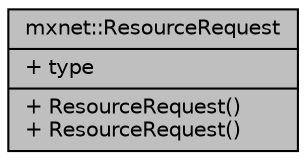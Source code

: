digraph "mxnet::ResourceRequest"
{
  edge [fontname="Helvetica",fontsize="10",labelfontname="Helvetica",labelfontsize="10"];
  node [fontname="Helvetica",fontsize="10",shape=record];
  Node1 [label="{mxnet::ResourceRequest\n|+ type\l|+ ResourceRequest()\l+ ResourceRequest()\l}",height=0.2,width=0.4,color="black", fillcolor="grey75", style="filled" fontcolor="black"];
}
